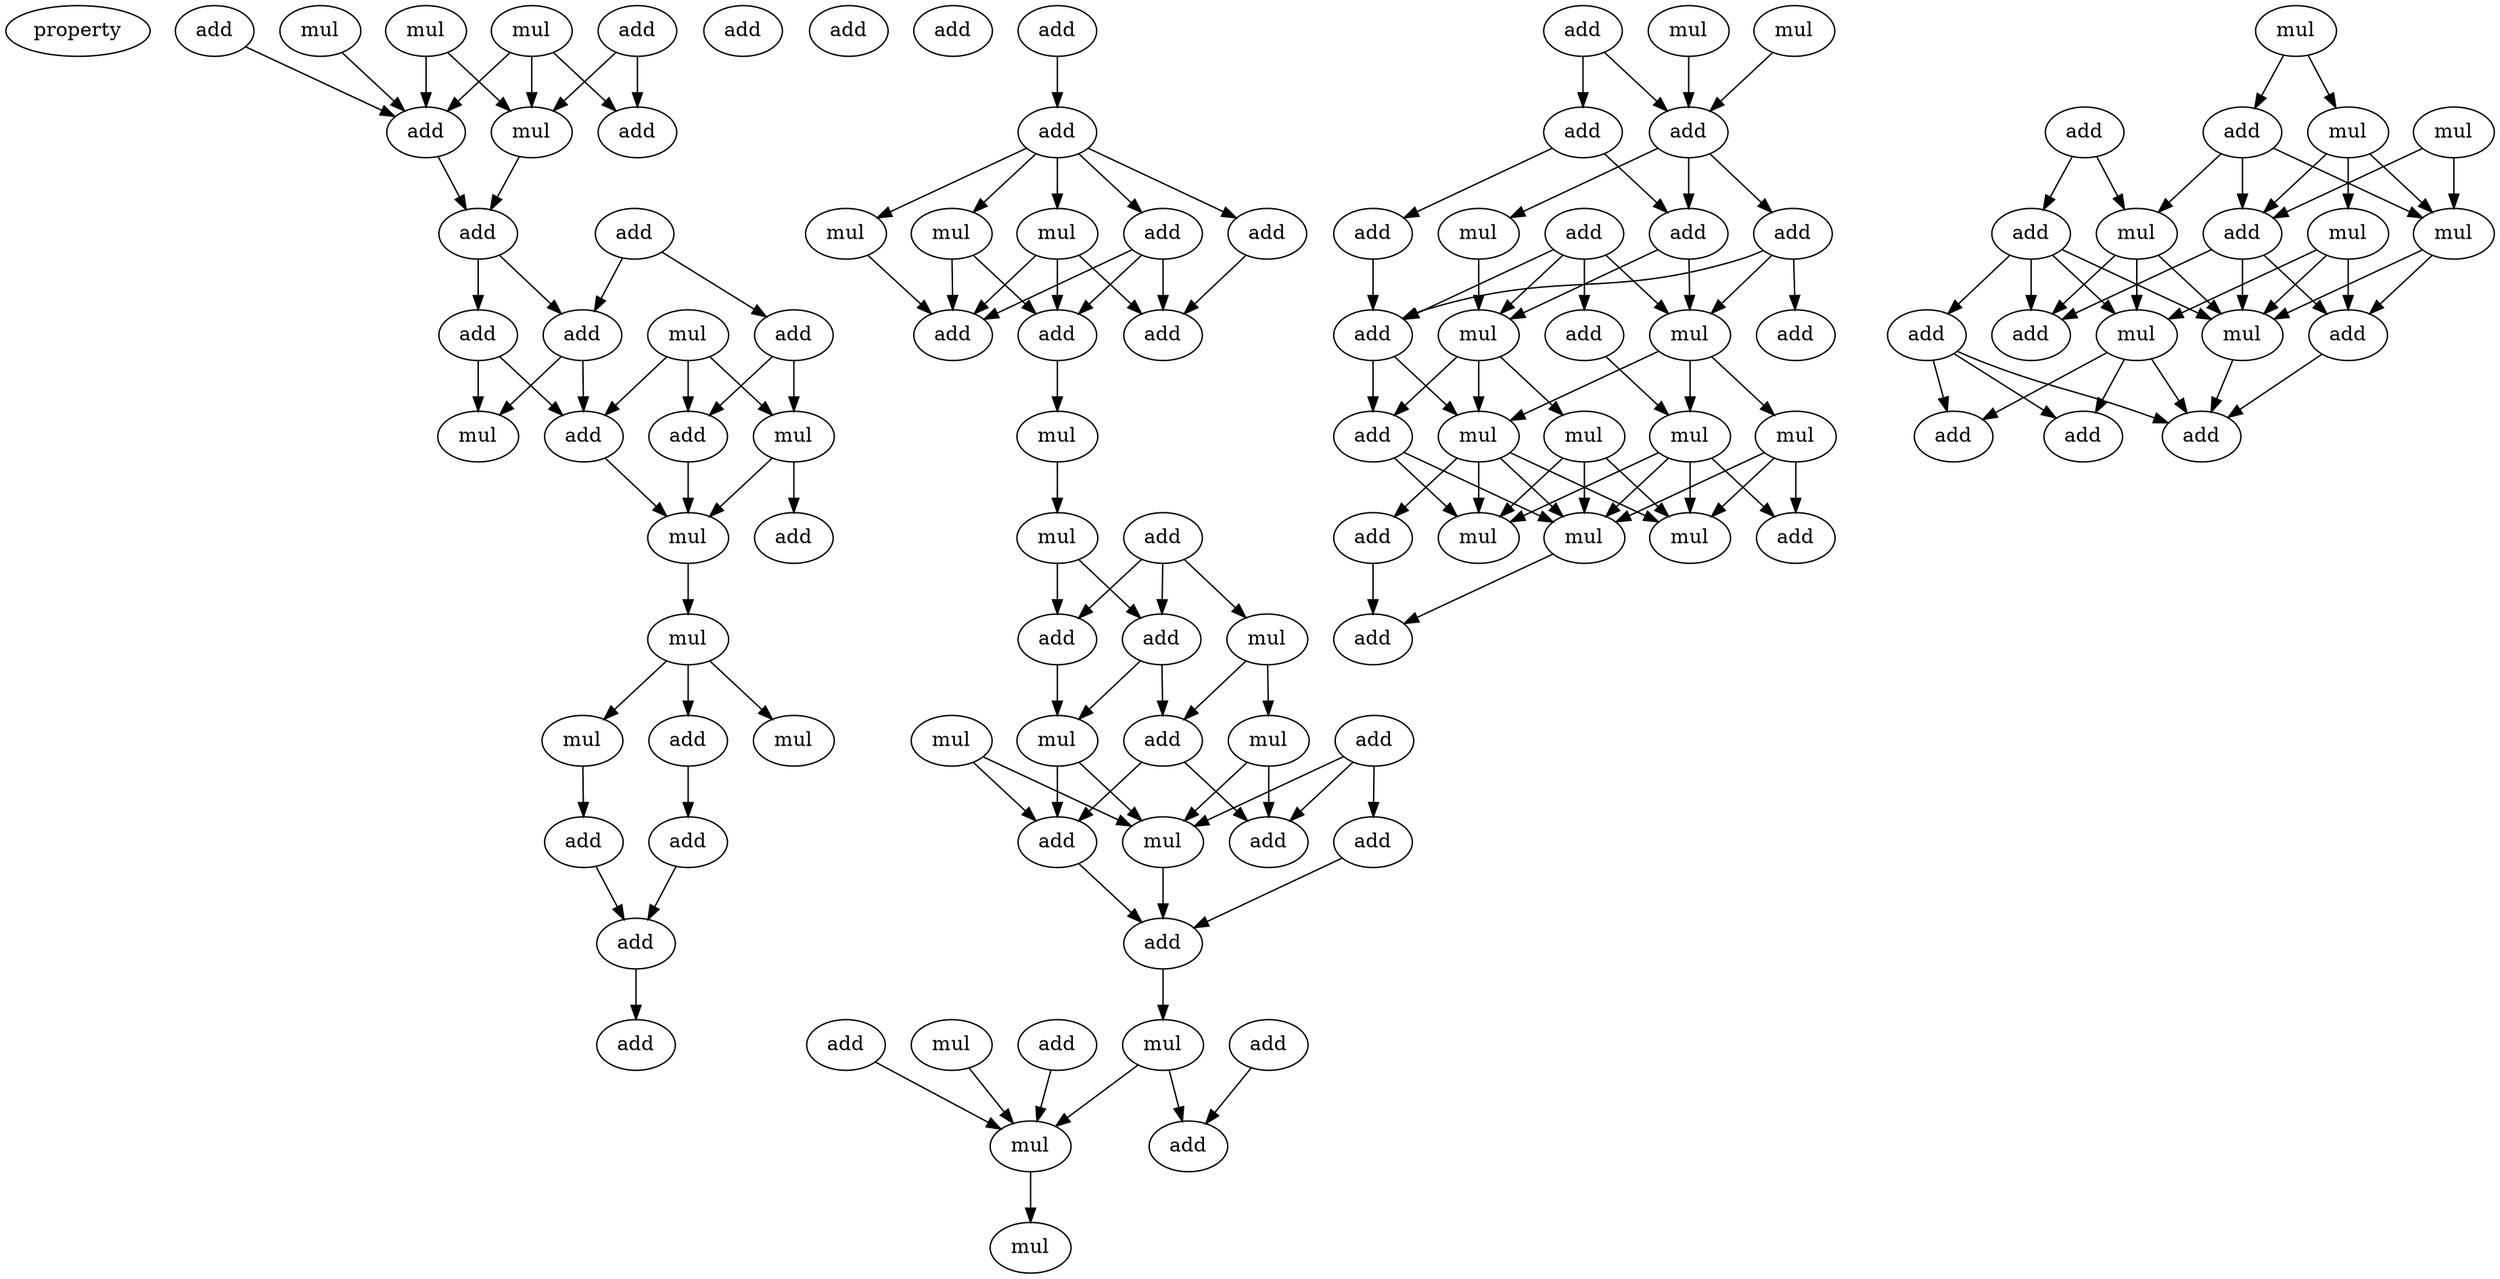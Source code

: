 digraph {
    node [fontcolor=black]
    property [mul=2,lf=1.8]
    0 [ label = mul ];
    1 [ label = mul ];
    2 [ label = add ];
    3 [ label = add ];
    4 [ label = mul ];
    5 [ label = add ];
    6 [ label = add ];
    7 [ label = mul ];
    8 [ label = add ];
    9 [ label = add ];
    10 [ label = add ];
    11 [ label = add ];
    12 [ label = mul ];
    13 [ label = add ];
    14 [ label = add ];
    15 [ label = add ];
    16 [ label = mul ];
    17 [ label = mul ];
    18 [ label = mul ];
    19 [ label = add ];
    20 [ label = add ];
    21 [ label = mul ];
    22 [ label = add ];
    23 [ label = mul ];
    24 [ label = mul ];
    25 [ label = add ];
    26 [ label = add ];
    27 [ label = add ];
    28 [ label = add ];
    29 [ label = add ];
    30 [ label = add ];
    31 [ label = add ];
    32 [ label = add ];
    33 [ label = mul ];
    34 [ label = mul ];
    35 [ label = mul ];
    36 [ label = add ];
    37 [ label = add ];
    38 [ label = add ];
    39 [ label = add ];
    40 [ label = add ];
    41 [ label = mul ];
    42 [ label = mul ];
    43 [ label = add ];
    44 [ label = add ];
    45 [ label = add ];
    46 [ label = mul ];
    47 [ label = mul ];
    48 [ label = add ];
    49 [ label = mul ];
    50 [ label = add ];
    51 [ label = mul ];
    52 [ label = add ];
    53 [ label = add ];
    54 [ label = mul ];
    55 [ label = add ];
    56 [ label = add ];
    57 [ label = add ];
    58 [ label = mul ];
    59 [ label = add ];
    60 [ label = mul ];
    61 [ label = add ];
    62 [ label = mul ];
    63 [ label = add ];
    64 [ label = mul ];
    65 [ label = mul ];
    66 [ label = mul ];
    67 [ label = add ];
    68 [ label = add ];
    69 [ label = add ];
    70 [ label = add ];
    71 [ label = add ];
    72 [ label = add ];
    73 [ label = mul ];
    74 [ label = add ];
    75 [ label = mul ];
    76 [ label = add ];
    77 [ label = add ];
    78 [ label = mul ];
    79 [ label = add ];
    80 [ label = mul ];
    81 [ label = mul ];
    82 [ label = add ];
    83 [ label = mul ];
    84 [ label = mul ];
    85 [ label = add ];
    86 [ label = add ];
    87 [ label = mul ];
    88 [ label = mul ];
    89 [ label = mul ];
    90 [ label = add ];
    91 [ label = mul ];
    92 [ label = add ];
    93 [ label = mul ];
    94 [ label = mul ];
    95 [ label = add ];
    96 [ label = mul ];
    97 [ label = add ];
    98 [ label = mul ];
    99 [ label = mul ];
    100 [ label = add ];
    101 [ label = add ];
    102 [ label = add ];
    103 [ label = mul ];
    104 [ label = add ];
    105 [ label = mul ];
    106 [ label = add ];
    107 [ label = add ];
    108 [ label = add ];
    0 -> 6 [ name = 0 ];
    0 -> 7 [ name = 1 ];
    1 -> 6 [ name = 2 ];
    2 -> 5 [ name = 3 ];
    2 -> 7 [ name = 4 ];
    3 -> 6 [ name = 5 ];
    4 -> 5 [ name = 6 ];
    4 -> 6 [ name = 7 ];
    4 -> 7 [ name = 8 ];
    6 -> 9 [ name = 9 ];
    7 -> 9 [ name = 10 ];
    8 -> 10 [ name = 11 ];
    8 -> 13 [ name = 12 ];
    9 -> 11 [ name = 13 ];
    9 -> 13 [ name = 14 ];
    10 -> 14 [ name = 15 ];
    10 -> 16 [ name = 16 ];
    11 -> 15 [ name = 17 ];
    11 -> 17 [ name = 18 ];
    12 -> 14 [ name = 19 ];
    12 -> 15 [ name = 20 ];
    12 -> 16 [ name = 21 ];
    13 -> 15 [ name = 22 ];
    13 -> 17 [ name = 23 ];
    14 -> 18 [ name = 24 ];
    15 -> 18 [ name = 25 ];
    16 -> 18 [ name = 26 ];
    16 -> 19 [ name = 27 ];
    18 -> 21 [ name = 28 ];
    21 -> 22 [ name = 29 ];
    21 -> 23 [ name = 30 ];
    21 -> 24 [ name = 31 ];
    22 -> 26 [ name = 32 ];
    24 -> 25 [ name = 33 ];
    25 -> 27 [ name = 34 ];
    26 -> 27 [ name = 35 ];
    27 -> 30 [ name = 36 ];
    31 -> 32 [ name = 37 ];
    32 -> 33 [ name = 38 ];
    32 -> 34 [ name = 39 ];
    32 -> 35 [ name = 40 ];
    32 -> 36 [ name = 41 ];
    32 -> 37 [ name = 42 ];
    33 -> 38 [ name = 43 ];
    34 -> 38 [ name = 44 ];
    34 -> 39 [ name = 45 ];
    34 -> 40 [ name = 46 ];
    35 -> 38 [ name = 47 ];
    35 -> 40 [ name = 48 ];
    36 -> 39 [ name = 49 ];
    37 -> 38 [ name = 50 ];
    37 -> 39 [ name = 51 ];
    37 -> 40 [ name = 52 ];
    40 -> 41 [ name = 53 ];
    41 -> 42 [ name = 54 ];
    42 -> 44 [ name = 55 ];
    42 -> 45 [ name = 56 ];
    43 -> 44 [ name = 57 ];
    43 -> 45 [ name = 58 ];
    43 -> 46 [ name = 59 ];
    44 -> 48 [ name = 60 ];
    44 -> 49 [ name = 61 ];
    45 -> 49 [ name = 62 ];
    46 -> 48 [ name = 63 ];
    46 -> 51 [ name = 64 ];
    47 -> 54 [ name = 65 ];
    47 -> 55 [ name = 66 ];
    48 -> 52 [ name = 67 ];
    48 -> 55 [ name = 68 ];
    49 -> 54 [ name = 69 ];
    49 -> 55 [ name = 70 ];
    50 -> 52 [ name = 71 ];
    50 -> 53 [ name = 72 ];
    50 -> 54 [ name = 73 ];
    51 -> 52 [ name = 74 ];
    51 -> 54 [ name = 75 ];
    53 -> 56 [ name = 76 ];
    54 -> 56 [ name = 77 ];
    55 -> 56 [ name = 78 ];
    56 -> 58 [ name = 79 ];
    57 -> 62 [ name = 80 ];
    58 -> 62 [ name = 81 ];
    58 -> 63 [ name = 82 ];
    59 -> 63 [ name = 83 ];
    60 -> 62 [ name = 84 ];
    61 -> 62 [ name = 85 ];
    62 -> 64 [ name = 86 ];
    65 -> 69 [ name = 87 ];
    66 -> 69 [ name = 88 ];
    67 -> 68 [ name = 89 ];
    67 -> 69 [ name = 90 ];
    68 -> 71 [ name = 91 ];
    68 -> 74 [ name = 92 ];
    69 -> 70 [ name = 93 ];
    69 -> 71 [ name = 94 ];
    69 -> 73 [ name = 95 ];
    70 -> 75 [ name = 96 ];
    70 -> 76 [ name = 97 ];
    70 -> 79 [ name = 98 ];
    71 -> 75 [ name = 99 ];
    71 -> 78 [ name = 100 ];
    72 -> 75 [ name = 101 ];
    72 -> 77 [ name = 102 ];
    72 -> 78 [ name = 103 ];
    72 -> 79 [ name = 104 ];
    73 -> 78 [ name = 105 ];
    74 -> 79 [ name = 106 ];
    75 -> 80 [ name = 107 ];
    75 -> 81 [ name = 108 ];
    75 -> 84 [ name = 109 ];
    77 -> 81 [ name = 110 ];
    78 -> 80 [ name = 111 ];
    78 -> 82 [ name = 112 ];
    78 -> 83 [ name = 113 ];
    79 -> 80 [ name = 114 ];
    79 -> 82 [ name = 115 ];
    80 -> 85 [ name = 116 ];
    80 -> 87 [ name = 117 ];
    80 -> 88 [ name = 118 ];
    80 -> 89 [ name = 119 ];
    81 -> 86 [ name = 120 ];
    81 -> 87 [ name = 121 ];
    81 -> 88 [ name = 122 ];
    81 -> 89 [ name = 123 ];
    82 -> 88 [ name = 124 ];
    82 -> 89 [ name = 125 ];
    83 -> 87 [ name = 126 ];
    83 -> 88 [ name = 127 ];
    83 -> 89 [ name = 128 ];
    84 -> 86 [ name = 129 ];
    84 -> 87 [ name = 130 ];
    84 -> 88 [ name = 131 ];
    85 -> 90 [ name = 132 ];
    88 -> 90 [ name = 133 ];
    91 -> 92 [ name = 134 ];
    91 -> 94 [ name = 135 ];
    92 -> 98 [ name = 136 ];
    92 -> 99 [ name = 137 ];
    92 -> 100 [ name = 138 ];
    93 -> 99 [ name = 139 ];
    93 -> 100 [ name = 140 ];
    94 -> 96 [ name = 141 ];
    94 -> 99 [ name = 142 ];
    94 -> 100 [ name = 143 ];
    95 -> 97 [ name = 144 ];
    95 -> 98 [ name = 145 ];
    96 -> 103 [ name = 146 ];
    96 -> 104 [ name = 147 ];
    96 -> 105 [ name = 148 ];
    97 -> 101 [ name = 149 ];
    97 -> 102 [ name = 150 ];
    97 -> 103 [ name = 151 ];
    97 -> 105 [ name = 152 ];
    98 -> 102 [ name = 153 ];
    98 -> 103 [ name = 154 ];
    98 -> 105 [ name = 155 ];
    99 -> 103 [ name = 156 ];
    99 -> 104 [ name = 157 ];
    100 -> 102 [ name = 158 ];
    100 -> 103 [ name = 159 ];
    100 -> 104 [ name = 160 ];
    101 -> 106 [ name = 161 ];
    101 -> 107 [ name = 162 ];
    101 -> 108 [ name = 163 ];
    103 -> 107 [ name = 164 ];
    104 -> 107 [ name = 165 ];
    105 -> 106 [ name = 166 ];
    105 -> 107 [ name = 167 ];
    105 -> 108 [ name = 168 ];
}
